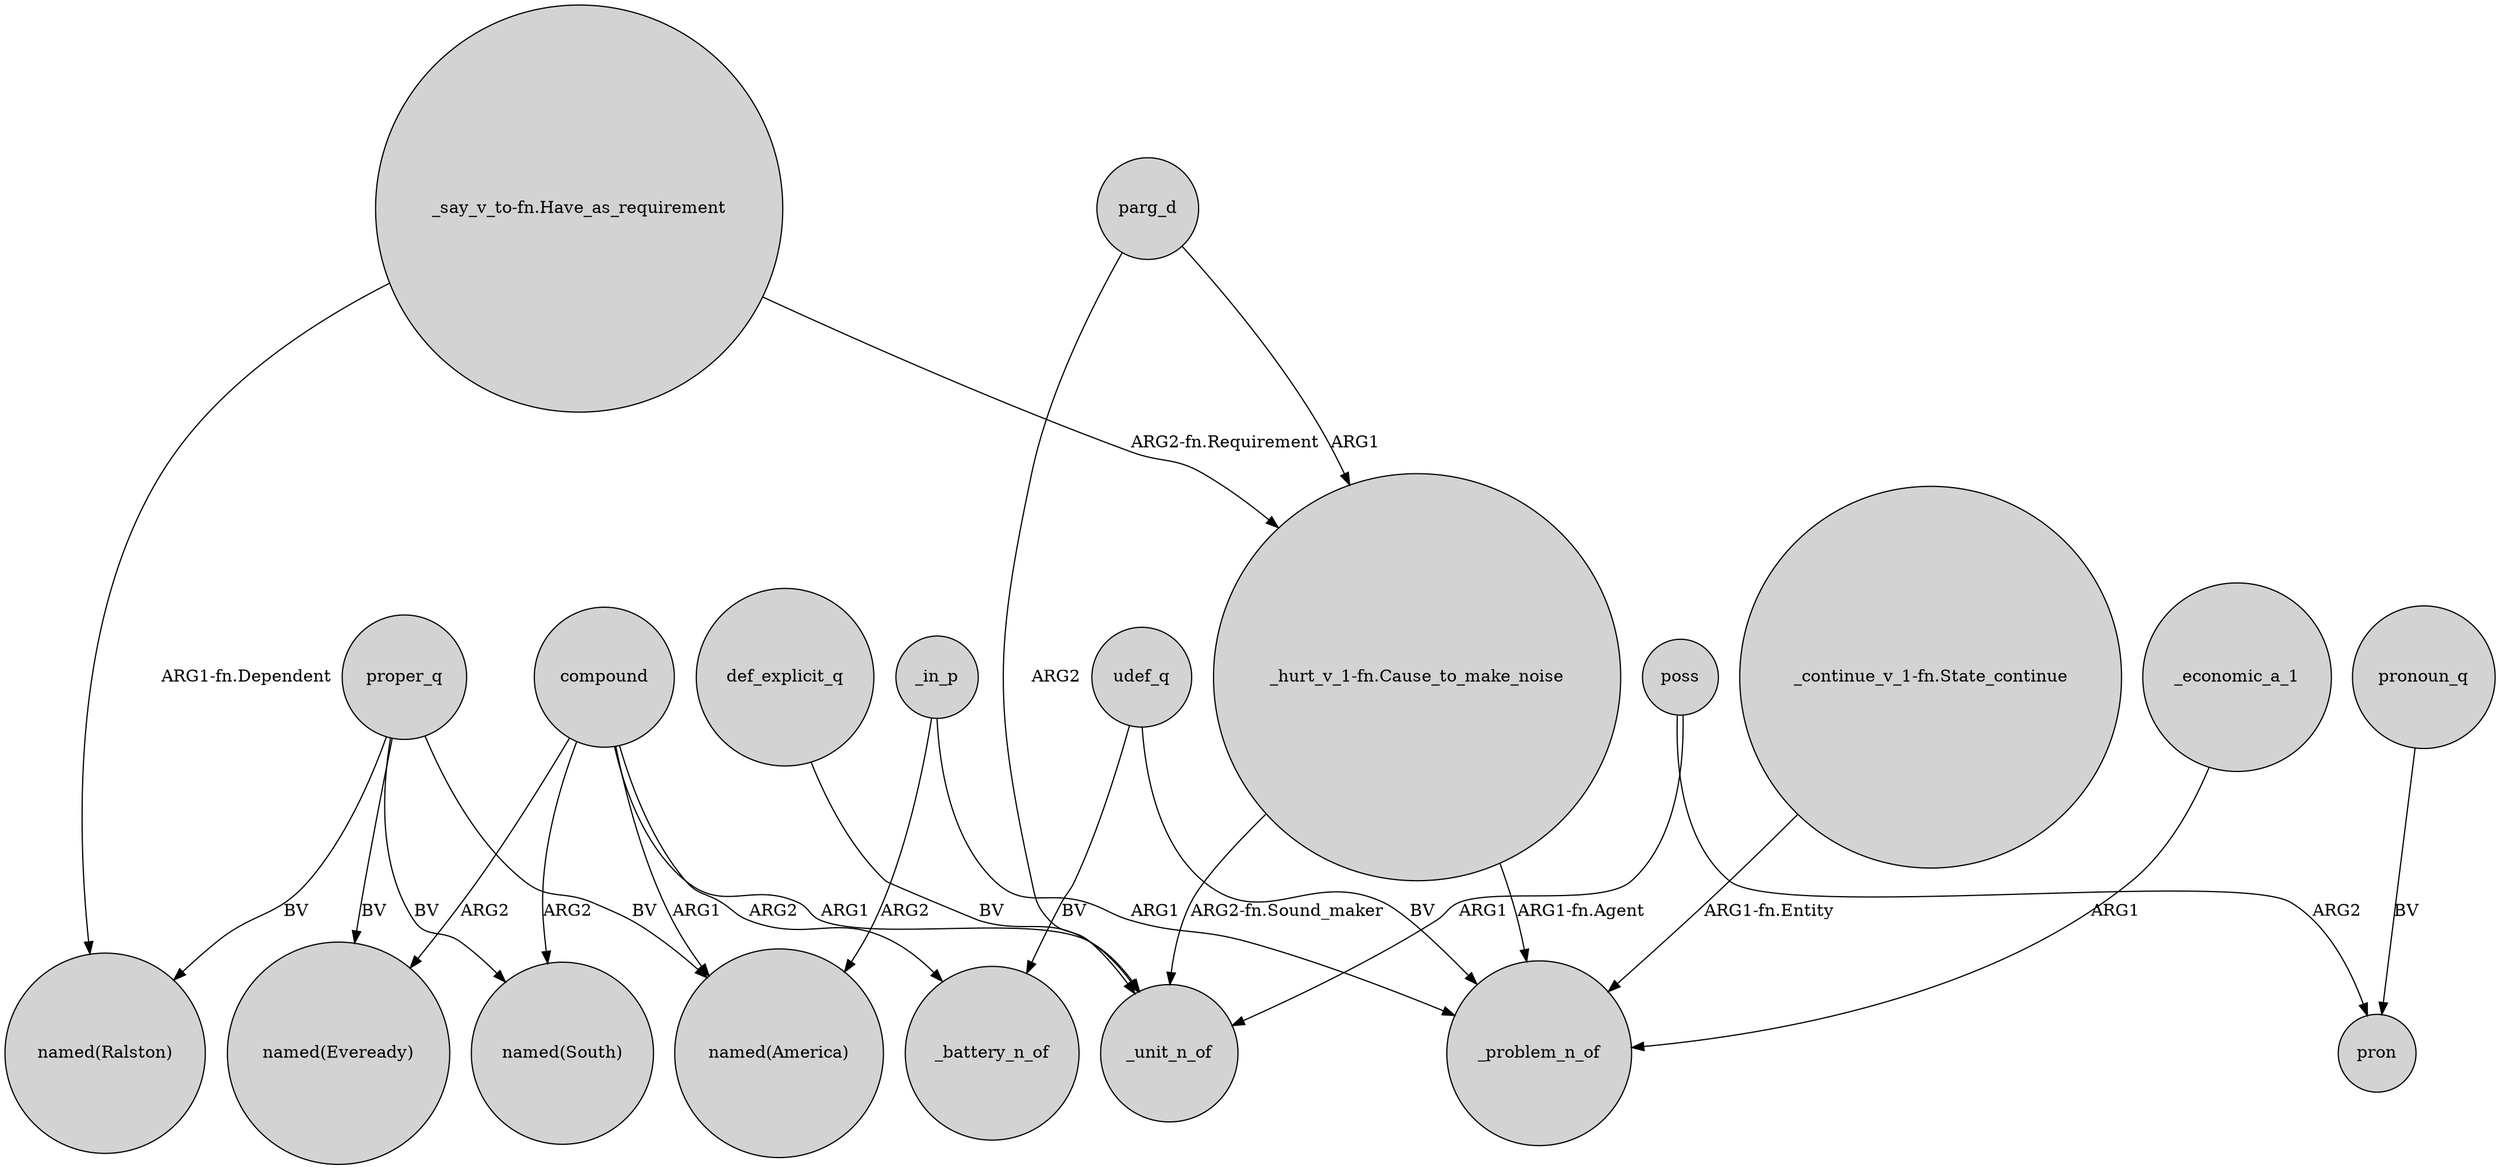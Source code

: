 digraph {
	node [shape=circle style=filled]
	"_say_v_to-fn.Have_as_requirement" -> "_hurt_v_1-fn.Cause_to_make_noise" [label="ARG2-fn.Requirement"]
	proper_q -> "named(South)" [label=BV]
	compound -> "named(America)" [label=ARG1]
	udef_q -> _problem_n_of [label=BV]
	parg_d -> _unit_n_of [label=ARG2]
	parg_d -> "_hurt_v_1-fn.Cause_to_make_noise" [label=ARG1]
	proper_q -> "named(America)" [label=BV]
	compound -> _battery_n_of [label=ARG2]
	proper_q -> "named(Ralston)" [label=BV]
	_economic_a_1 -> _problem_n_of [label=ARG1]
	"_continue_v_1-fn.State_continue" -> _problem_n_of [label="ARG1-fn.Entity"]
	_in_p -> "named(America)" [label=ARG2]
	pronoun_q -> pron [label=BV]
	poss -> pron [label=ARG2]
	_in_p -> _problem_n_of [label=ARG1]
	def_explicit_q -> _unit_n_of [label=BV]
	"_hurt_v_1-fn.Cause_to_make_noise" -> _problem_n_of [label="ARG1-fn.Agent"]
	"_hurt_v_1-fn.Cause_to_make_noise" -> _unit_n_of [label="ARG2-fn.Sound_maker"]
	compound -> "named(South)" [label=ARG2]
	compound -> "named(Eveready)" [label=ARG2]
	udef_q -> _battery_n_of [label=BV]
	poss -> _unit_n_of [label=ARG1]
	compound -> _unit_n_of [label=ARG1]
	"_say_v_to-fn.Have_as_requirement" -> "named(Ralston)" [label="ARG1-fn.Dependent"]
	proper_q -> "named(Eveready)" [label=BV]
}
